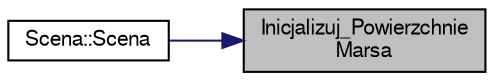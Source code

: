 digraph "Inicjalizuj_PowierzchnieMarsa"
{
 // LATEX_PDF_SIZE
  edge [fontname="FreeSans",fontsize="10",labelfontname="FreeSans",labelfontsize="10"];
  node [fontname="FreeSans",fontsize="10",shape=record];
  rankdir="RL";
  Node1 [label="Inicjalizuj_Powierzchnie\lMarsa",height=0.2,width=0.4,color="black", fillcolor="grey75", style="filled", fontcolor="black",tooltip="Funkcja inicjalizująca powierzchnie marsa."];
  Node1 -> Node2 [dir="back",color="midnightblue",fontsize="10",style="solid",fontname="FreeSans"];
  Node2 [label="Scena::Scena",height=0.2,width=0.4,color="black", fillcolor="white", style="filled",URL="$a00089.html#a8f9fe11b4cfef890123a2acc94672e17",tooltip="Konstruktor bezparametryczny."];
}
